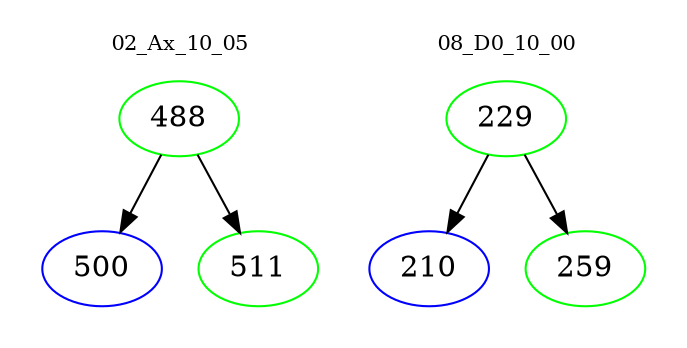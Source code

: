 digraph{
subgraph cluster_0 {
color = white
label = "02_Ax_10_05";
fontsize=10;
T0_488 [label="488", color="green"]
T0_488 -> T0_500 [color="black"]
T0_500 [label="500", color="blue"]
T0_488 -> T0_511 [color="black"]
T0_511 [label="511", color="green"]
}
subgraph cluster_1 {
color = white
label = "08_D0_10_00";
fontsize=10;
T1_229 [label="229", color="green"]
T1_229 -> T1_210 [color="black"]
T1_210 [label="210", color="blue"]
T1_229 -> T1_259 [color="black"]
T1_259 [label="259", color="green"]
}
}
